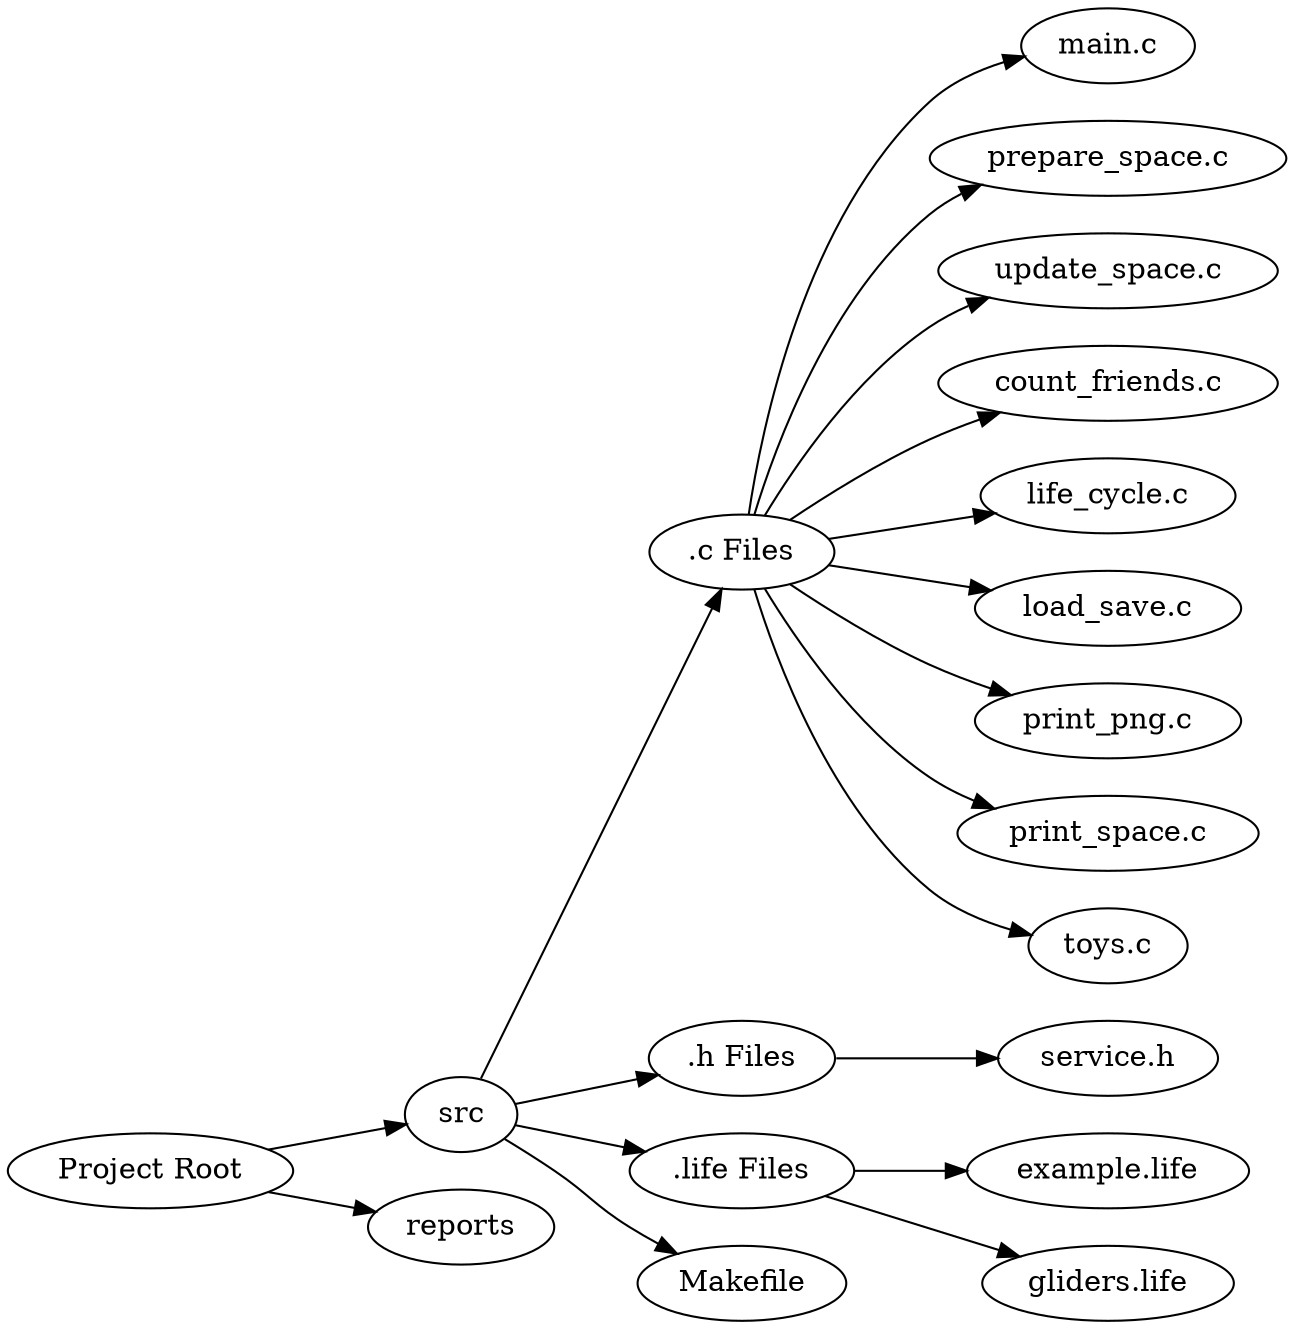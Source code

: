 // Project Structure
digraph {
	rankdir=LR
	A [label="Project Root"]
	B [label=src]
	C [label=reports]
	D [label=".c Files"]
	E [label=".h Files"]
	F [label=".life Files"]
	G [label=Makefile]
	H [label="main.c"]
	I [label="prepare_space.c"]
	J [label="update_space.c"]
	K [label="count_friends.c"]
	L [label="life_cycle.c"]
	M [label="load_save.c"]
	N [label="print_png.c"]
	O [label="print_space.c"]
	P [label="toys.c"]
	Q [label="service.h"]
	R [label="example.life"]
	S [label="gliders.life"]
	A -> B
	A -> C
	B -> D
	B -> E
	B -> F
	B -> G
	D -> H
	D -> I
	D -> J
	D -> K
	D -> L
	D -> M
	D -> N
	D -> O
	D -> P
	E -> Q
	F -> R
	F -> S
}
